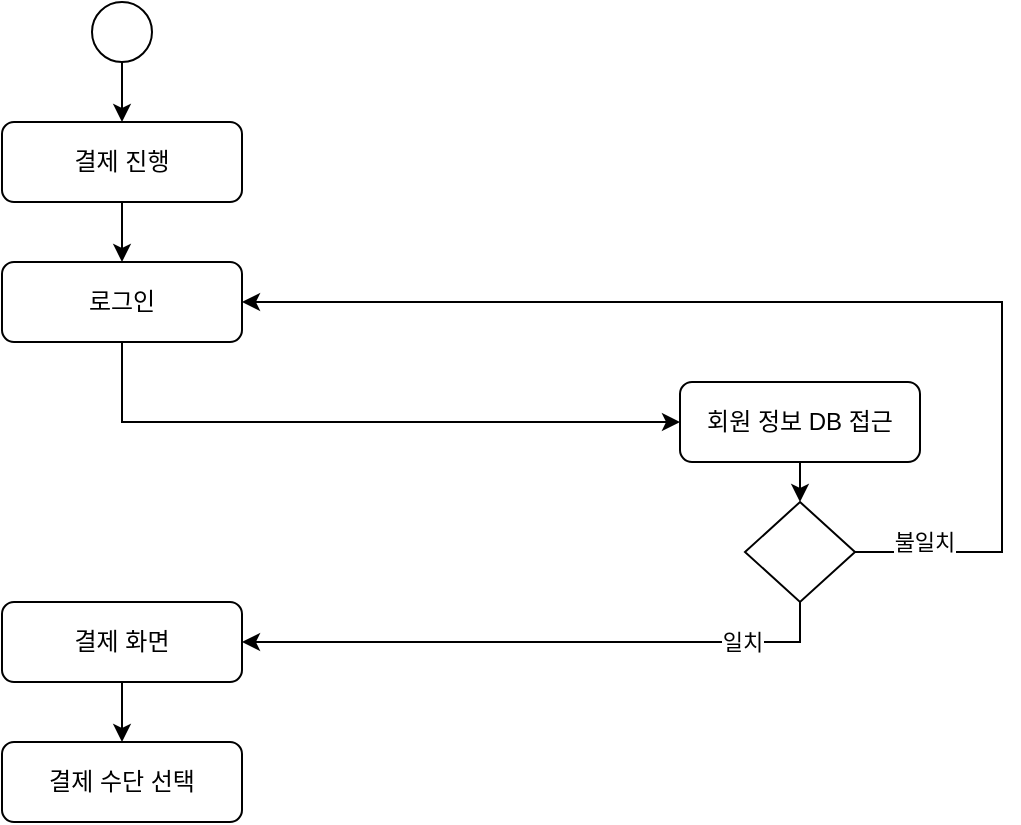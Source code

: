 <mxfile version="22.1.2" type="github">
  <diagram name="페이지-1" id="iiUQF31darGWQmdNgnVL">
    <mxGraphModel dx="1434" dy="750" grid="1" gridSize="10" guides="1" tooltips="1" connect="1" arrows="1" fold="1" page="1" pageScale="1" pageWidth="827" pageHeight="1169" math="0" shadow="0">
      <root>
        <mxCell id="0" />
        <mxCell id="1" parent="0" />
        <mxCell id="6ITl8z-6siOdrVx8FUeB-3" style="edgeStyle=orthogonalEdgeStyle;rounded=0;orthogonalLoop=1;jettySize=auto;html=1;exitX=0.5;exitY=1;exitDx=0;exitDy=0;entryX=0.5;entryY=0;entryDx=0;entryDy=0;" edge="1" parent="1" source="6ITl8z-6siOdrVx8FUeB-1" target="6ITl8z-6siOdrVx8FUeB-2">
          <mxGeometry relative="1" as="geometry" />
        </mxCell>
        <mxCell id="6ITl8z-6siOdrVx8FUeB-1" value="" style="ellipse;whiteSpace=wrap;html=1;aspect=fixed;" vertex="1" parent="1">
          <mxGeometry x="205" y="80" width="30" height="30" as="geometry" />
        </mxCell>
        <mxCell id="6ITl8z-6siOdrVx8FUeB-6" style="edgeStyle=orthogonalEdgeStyle;rounded=0;orthogonalLoop=1;jettySize=auto;html=1;exitX=0.5;exitY=1;exitDx=0;exitDy=0;entryX=0.5;entryY=0;entryDx=0;entryDy=0;" edge="1" parent="1" source="6ITl8z-6siOdrVx8FUeB-2" target="6ITl8z-6siOdrVx8FUeB-5">
          <mxGeometry relative="1" as="geometry" />
        </mxCell>
        <mxCell id="6ITl8z-6siOdrVx8FUeB-2" value="결제 진행" style="rounded=1;whiteSpace=wrap;html=1;" vertex="1" parent="1">
          <mxGeometry x="160" y="140" width="120" height="40" as="geometry" />
        </mxCell>
        <mxCell id="6ITl8z-6siOdrVx8FUeB-19" style="edgeStyle=orthogonalEdgeStyle;rounded=0;orthogonalLoop=1;jettySize=auto;html=1;exitX=0.5;exitY=1;exitDx=0;exitDy=0;entryX=0;entryY=0.5;entryDx=0;entryDy=0;" edge="1" parent="1" source="6ITl8z-6siOdrVx8FUeB-5" target="6ITl8z-6siOdrVx8FUeB-8">
          <mxGeometry relative="1" as="geometry" />
        </mxCell>
        <mxCell id="6ITl8z-6siOdrVx8FUeB-5" value="로그인" style="rounded=1;whiteSpace=wrap;html=1;" vertex="1" parent="1">
          <mxGeometry x="160" y="210" width="120" height="40" as="geometry" />
        </mxCell>
        <mxCell id="6ITl8z-6siOdrVx8FUeB-13" style="edgeStyle=orthogonalEdgeStyle;rounded=0;orthogonalLoop=1;jettySize=auto;html=1;exitX=0.5;exitY=1;exitDx=0;exitDy=0;entryX=0.5;entryY=0;entryDx=0;entryDy=0;" edge="1" parent="1" source="6ITl8z-6siOdrVx8FUeB-8" target="6ITl8z-6siOdrVx8FUeB-9">
          <mxGeometry relative="1" as="geometry" />
        </mxCell>
        <mxCell id="6ITl8z-6siOdrVx8FUeB-8" value="회원 정보 DB 접근" style="rounded=1;whiteSpace=wrap;html=1;" vertex="1" parent="1">
          <mxGeometry x="499" y="270" width="120" height="40" as="geometry" />
        </mxCell>
        <mxCell id="6ITl8z-6siOdrVx8FUeB-15" value="일치" style="edgeStyle=orthogonalEdgeStyle;rounded=0;orthogonalLoop=1;jettySize=auto;html=1;exitX=0.5;exitY=1;exitDx=0;exitDy=0;entryX=1;entryY=0.5;entryDx=0;entryDy=0;" edge="1" parent="1" source="6ITl8z-6siOdrVx8FUeB-9" target="6ITl8z-6siOdrVx8FUeB-14">
          <mxGeometry x="-0.673" relative="1" as="geometry">
            <mxPoint as="offset" />
          </mxGeometry>
        </mxCell>
        <mxCell id="6ITl8z-6siOdrVx8FUeB-16" value="불일치" style="edgeStyle=orthogonalEdgeStyle;rounded=0;orthogonalLoop=1;jettySize=auto;html=1;exitX=1;exitY=0.5;exitDx=0;exitDy=0;entryX=1;entryY=0.5;entryDx=0;entryDy=0;" edge="1" parent="1" source="6ITl8z-6siOdrVx8FUeB-9" target="6ITl8z-6siOdrVx8FUeB-5">
          <mxGeometry x="-0.884" y="5" relative="1" as="geometry">
            <mxPoint x="680" y="220" as="targetPoint" />
            <Array as="points">
              <mxPoint x="660" y="355" />
              <mxPoint x="660" y="230" />
            </Array>
            <mxPoint x="1" as="offset" />
          </mxGeometry>
        </mxCell>
        <mxCell id="6ITl8z-6siOdrVx8FUeB-9" value="" style="rhombus;whiteSpace=wrap;html=1;" vertex="1" parent="1">
          <mxGeometry x="531.5" y="330" width="55" height="50" as="geometry" />
        </mxCell>
        <mxCell id="6ITl8z-6siOdrVx8FUeB-23" style="edgeStyle=orthogonalEdgeStyle;rounded=0;orthogonalLoop=1;jettySize=auto;html=1;exitX=0.5;exitY=1;exitDx=0;exitDy=0;entryX=0.5;entryY=0;entryDx=0;entryDy=0;" edge="1" parent="1" source="6ITl8z-6siOdrVx8FUeB-14" target="6ITl8z-6siOdrVx8FUeB-21">
          <mxGeometry relative="1" as="geometry" />
        </mxCell>
        <mxCell id="6ITl8z-6siOdrVx8FUeB-14" value="결제 화면" style="rounded=1;whiteSpace=wrap;html=1;" vertex="1" parent="1">
          <mxGeometry x="160" y="380" width="120" height="40" as="geometry" />
        </mxCell>
        <mxCell id="6ITl8z-6siOdrVx8FUeB-21" value="결제 수단 선택" style="rounded=1;whiteSpace=wrap;html=1;" vertex="1" parent="1">
          <mxGeometry x="160" y="450" width="120" height="40" as="geometry" />
        </mxCell>
      </root>
    </mxGraphModel>
  </diagram>
</mxfile>

